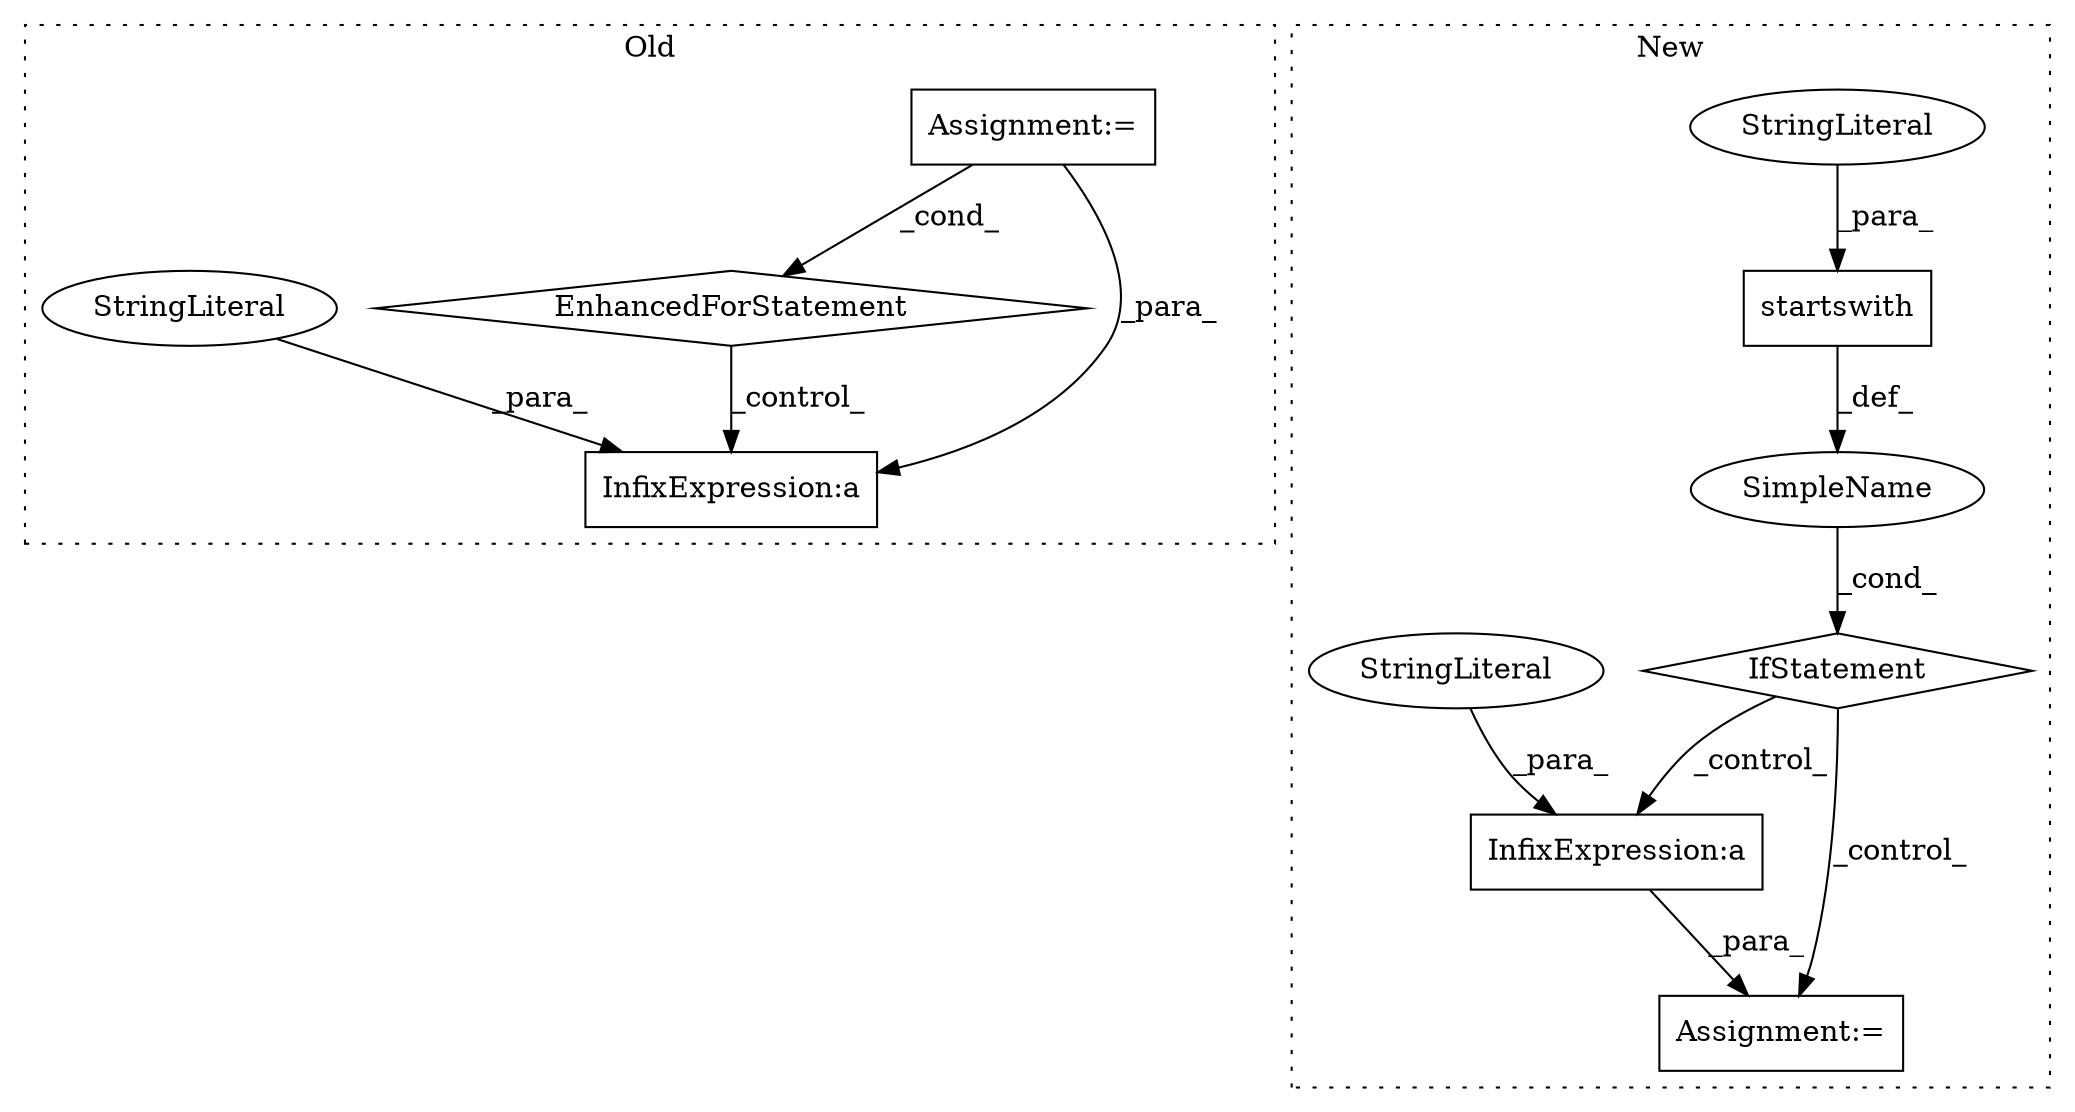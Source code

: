 digraph G {
subgraph cluster0 {
1 [label="EnhancedForStatement" a="70" s="7566,7657" l="61,2" shape="diamond"];
4 [label="Assignment:=" a="7" s="7543" l="1" shape="box"];
8 [label="InfixExpression:a" a="27" s="11197" l="14" shape="box"];
9 [label="StringLiteral" a="45" s="11190" l="7" shape="ellipse"];
label = "Old";
style="dotted";
}
subgraph cluster1 {
2 [label="startswith" a="32" s="11892,11914" l="11,1" shape="box"];
3 [label="IfStatement" a="25" s="11883,11915" l="4,2" shape="diamond"];
5 [label="Assignment:=" a="7" s="11938" l="1" shape="box"];
6 [label="SimpleName" a="42" s="" l="" shape="ellipse"];
7 [label="StringLiteral" a="45" s="11903" l="11" shape="ellipse"];
10 [label="InfixExpression:a" a="27" s="11964" l="3" shape="box"];
11 [label="StringLiteral" a="45" s="11967" l="3" shape="ellipse"];
label = "New";
style="dotted";
}
1 -> 8 [label="_control_"];
2 -> 6 [label="_def_"];
3 -> 10 [label="_control_"];
3 -> 5 [label="_control_"];
4 -> 1 [label="_cond_"];
4 -> 8 [label="_para_"];
6 -> 3 [label="_cond_"];
7 -> 2 [label="_para_"];
9 -> 8 [label="_para_"];
10 -> 5 [label="_para_"];
11 -> 10 [label="_para_"];
}